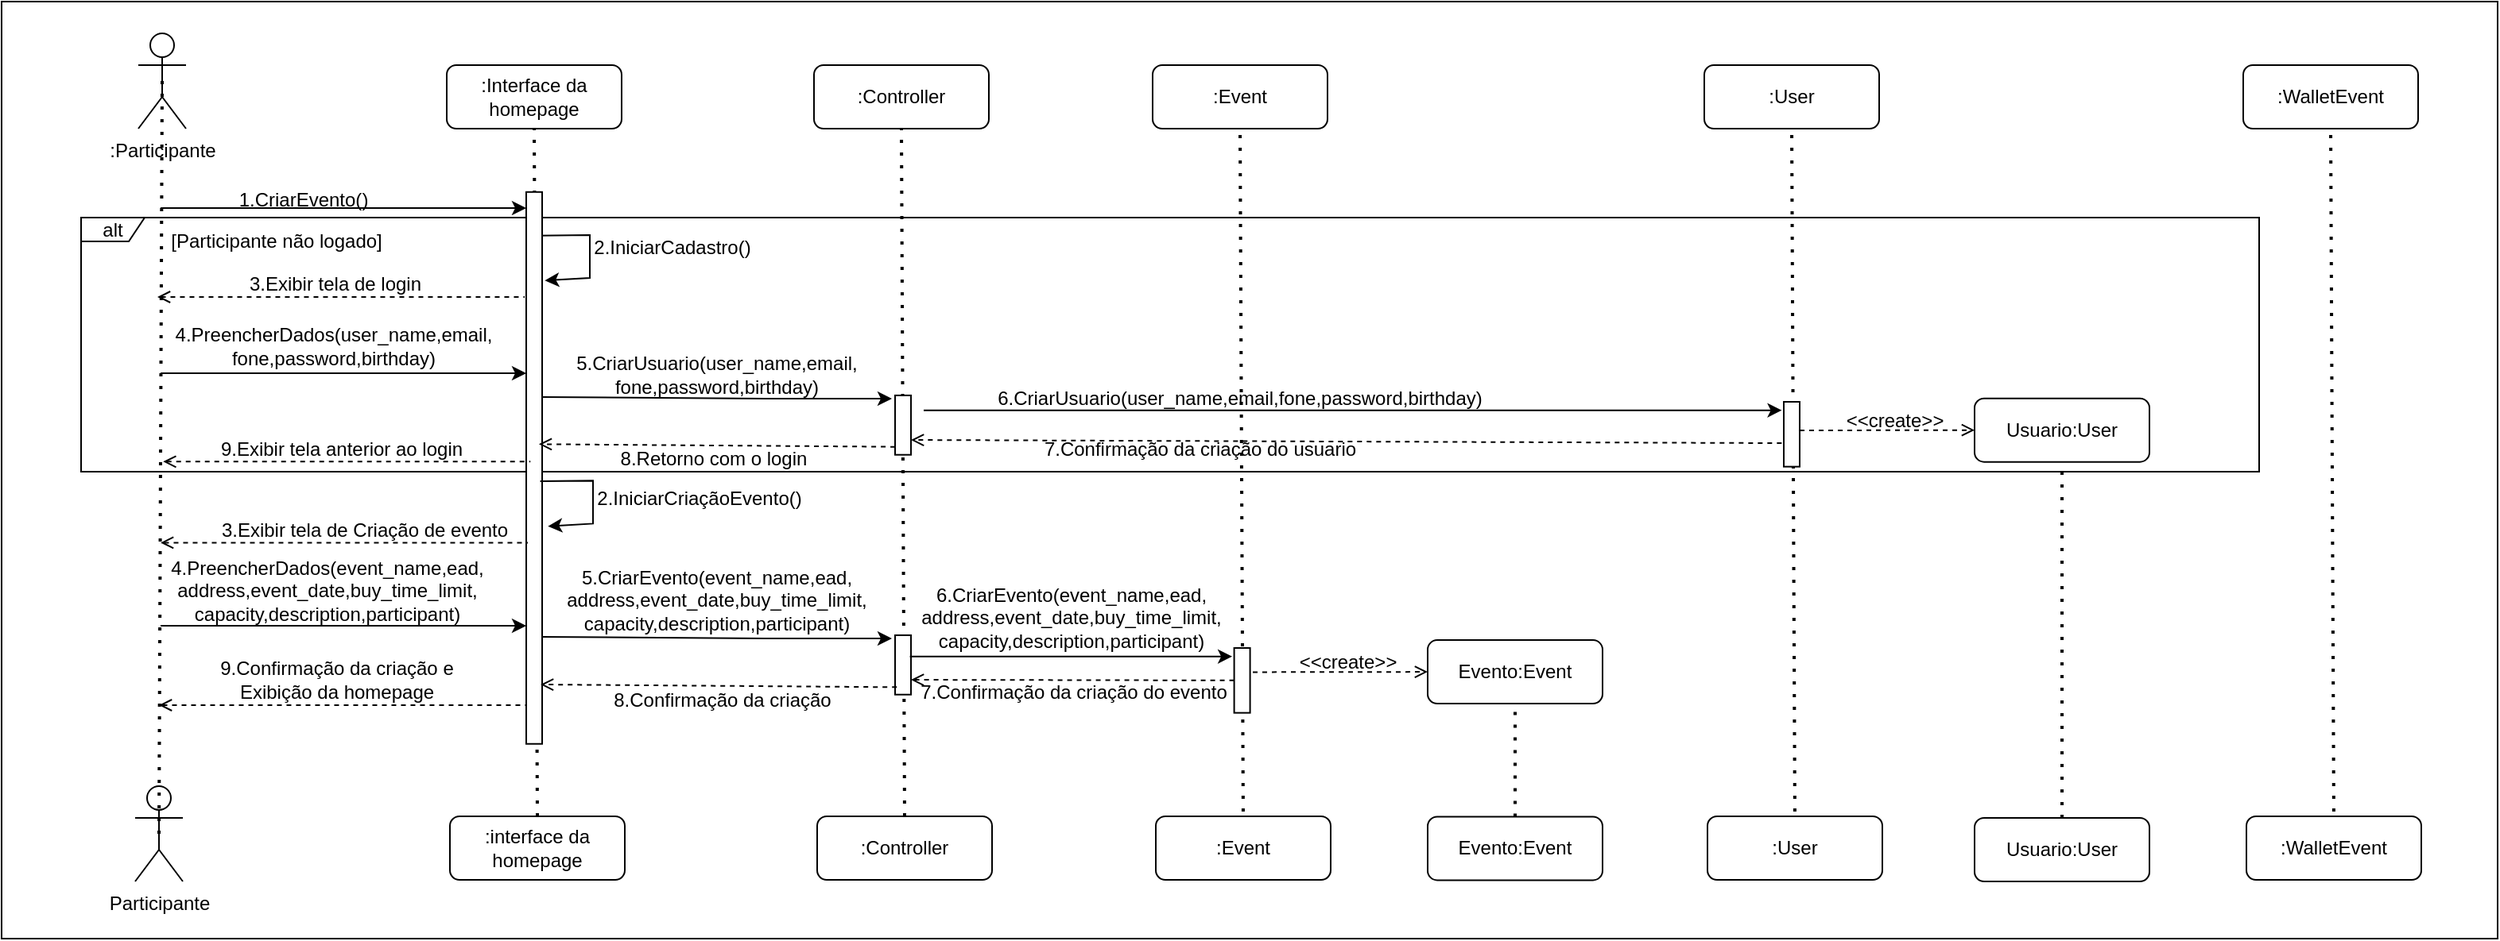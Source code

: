<mxfile version="28.2.3">
  <diagram name="Página-1" id="ZoH1qGiTkQQqBr2M1ZjS">
    <mxGraphModel dx="1924" dy="1782" grid="1" gridSize="10" guides="1" tooltips="1" connect="1" arrows="1" fold="1" page="1" pageScale="1" pageWidth="827" pageHeight="1169" math="0" shadow="0">
      <root>
        <mxCell id="0" />
        <mxCell id="1" parent="0" />
        <mxCell id="NlZe7WwoRSdF8i1WgA54-32" value="" style="rounded=0;whiteSpace=wrap;html=1;" vertex="1" parent="1">
          <mxGeometry x="-340" y="-10" width="1570" height="590" as="geometry" />
        </mxCell>
        <mxCell id="7PJYwHTWWEtQcOT2h8YD-6" value="" style="endArrow=none;dashed=1;html=1;dashPattern=1 3;strokeWidth=2;rounded=0;exitX=0.5;exitY=0;exitDx=0;exitDy=0;entryX=0.5;entryY=1;entryDx=0;entryDy=0;" parent="1" source="7PJYwHTWWEtQcOT2h8YD-3" target="7PJYwHTWWEtQcOT2h8YD-2" edge="1">
          <mxGeometry width="50" height="50" relative="1" as="geometry">
            <mxPoint x="20" y="460" as="sourcePoint" />
            <mxPoint x="70" y="410" as="targetPoint" />
          </mxGeometry>
        </mxCell>
        <mxCell id="7PJYwHTWWEtQcOT2h8YD-15" value="" style="rounded=0;whiteSpace=wrap;html=1;rotation=90;" parent="1" vertex="1">
          <mxGeometry x="-47.18" y="149.69" width="84.37" height="10" as="geometry" />
        </mxCell>
        <mxCell id="7PJYwHTWWEtQcOT2h8YD-14" value="" style="endArrow=none;dashed=1;html=1;dashPattern=1 3;strokeWidth=2;rounded=0;exitX=0.5;exitY=0;exitDx=0;exitDy=0;entryX=0.5;entryY=1;entryDx=0;entryDy=0;" parent="1" source="7PJYwHTWWEtQcOT2h8YD-13" target="7PJYwHTWWEtQcOT2h8YD-12" edge="1">
          <mxGeometry width="50" height="50" relative="1" as="geometry">
            <mxPoint x="250" y="460" as="sourcePoint" />
            <mxPoint x="300" y="410" as="targetPoint" />
          </mxGeometry>
        </mxCell>
        <mxCell id="7PJYwHTWWEtQcOT2h8YD-2" value=":Interface da homepage" style="rounded=1;whiteSpace=wrap;html=1;" parent="1" vertex="1">
          <mxGeometry x="-60" y="30" width="110" height="40" as="geometry" />
        </mxCell>
        <mxCell id="7PJYwHTWWEtQcOT2h8YD-3" value=":interface da homepage" style="rounded=1;whiteSpace=wrap;html=1;" parent="1" vertex="1">
          <mxGeometry x="-58" y="503" width="110" height="40" as="geometry" />
        </mxCell>
        <mxCell id="7PJYwHTWWEtQcOT2h8YD-7" value=":Participante" style="shape=umlActor;verticalLabelPosition=bottom;verticalAlign=top;html=1;outlineConnect=0;" parent="1" vertex="1">
          <mxGeometry x="-254" y="10" width="30" height="60" as="geometry" />
        </mxCell>
        <mxCell id="7PJYwHTWWEtQcOT2h8YD-8" value="Participante" style="shape=umlActor;verticalLabelPosition=bottom;verticalAlign=top;html=1;outlineConnect=0;" parent="1" vertex="1">
          <mxGeometry x="-256" y="484" width="30" height="60" as="geometry" />
        </mxCell>
        <mxCell id="7PJYwHTWWEtQcOT2h8YD-9" value="" style="endArrow=none;dashed=1;html=1;dashPattern=1 3;strokeWidth=2;rounded=0;exitX=0.5;exitY=0.5;exitDx=0;exitDy=0;exitPerimeter=0;entryX=0.5;entryY=0.5;entryDx=0;entryDy=0;entryPerimeter=0;" parent="1" source="7PJYwHTWWEtQcOT2h8YD-7" target="7PJYwHTWWEtQcOT2h8YD-8" edge="1">
          <mxGeometry width="50" height="50" relative="1" as="geometry">
            <mxPoint x="-174" y="390" as="sourcePoint" />
            <mxPoint x="-124" y="340" as="targetPoint" />
          </mxGeometry>
        </mxCell>
        <mxCell id="7PJYwHTWWEtQcOT2h8YD-11" value="1.CriarEvento(&lt;span style=&quot;color: light-dark(rgb(0, 0, 0), rgb(255, 255, 255)); background-color: transparent;&quot;&gt;)&lt;/span&gt;" style="text;html=1;align=center;verticalAlign=middle;whiteSpace=wrap;rounded=0;" parent="1" vertex="1">
          <mxGeometry x="-180" y="100" width="60" height="30" as="geometry" />
        </mxCell>
        <mxCell id="7PJYwHTWWEtQcOT2h8YD-12" value=":Controller" style="rounded=1;whiteSpace=wrap;html=1;" parent="1" vertex="1">
          <mxGeometry x="171" y="30" width="110" height="40" as="geometry" />
        </mxCell>
        <mxCell id="7PJYwHTWWEtQcOT2h8YD-13" value=":Controller" style="rounded=1;whiteSpace=wrap;html=1;" parent="1" vertex="1">
          <mxGeometry x="173" y="503" width="110" height="40" as="geometry" />
        </mxCell>
        <mxCell id="7PJYwHTWWEtQcOT2h8YD-10" value="" style="endArrow=classic;html=1;rounded=0;" parent="1" edge="1">
          <mxGeometry width="50" height="50" relative="1" as="geometry">
            <mxPoint x="-240" y="120" as="sourcePoint" />
            <mxPoint x="-10" y="120" as="targetPoint" />
          </mxGeometry>
        </mxCell>
        <mxCell id="7PJYwHTWWEtQcOT2h8YD-39" value="" style="endArrow=none;dashed=1;html=1;dashPattern=1 3;strokeWidth=2;rounded=0;exitX=0.5;exitY=0.125;exitDx=0;exitDy=0;entryX=0.5;entryY=1;entryDx=0;entryDy=0;exitPerimeter=0;" parent="1" source="7PJYwHTWWEtQcOT2h8YD-42" edge="1">
          <mxGeometry width="50" height="50" relative="1" as="geometry">
            <mxPoint x="441" y="814" as="sourcePoint" />
            <mxPoint x="439" y="69" as="targetPoint" />
          </mxGeometry>
        </mxCell>
        <mxCell id="7PJYwHTWWEtQcOT2h8YD-41" value=":Event" style="rounded=1;whiteSpace=wrap;html=1;" parent="1" vertex="1">
          <mxGeometry x="384" y="30" width="110" height="40" as="geometry" />
        </mxCell>
        <mxCell id="7PJYwHTWWEtQcOT2h8YD-42" value=":Event" style="rounded=1;whiteSpace=wrap;html=1;" parent="1" vertex="1">
          <mxGeometry x="386" y="503" width="110" height="40" as="geometry" />
        </mxCell>
        <mxCell id="7PJYwHTWWEtQcOT2h8YD-66" value="" style="rounded=0;whiteSpace=wrap;html=1;rotation=90;" parent="1" vertex="1">
          <mxGeometry x="-89.8" y="190.31" width="169.59" height="10" as="geometry" />
        </mxCell>
        <mxCell id="7PJYwHTWWEtQcOT2h8YD-73" value="alt" style="shape=umlFrame;whiteSpace=wrap;html=1;pointerEvents=0;width=40;height=15;" parent="1" vertex="1">
          <mxGeometry x="-290" y="126" width="1370" height="160" as="geometry" />
        </mxCell>
        <mxCell id="7PJYwHTWWEtQcOT2h8YD-75" value="[Participante não logado]" style="text;html=1;align=center;verticalAlign=middle;whiteSpace=wrap;rounded=0;" parent="1" vertex="1">
          <mxGeometry x="-247" y="126.37" width="160" height="30" as="geometry" />
        </mxCell>
        <mxCell id="7PJYwHTWWEtQcOT2h8YD-93" value="" style="endArrow=classic;html=1;rounded=0;exitX=0.708;exitY=0.32;exitDx=0;exitDy=0;exitPerimeter=0;entryX=0.381;entryY=-0.166;entryDx=0;entryDy=0;entryPerimeter=0;" parent="1" edge="1">
          <mxGeometry width="50" height="50" relative="1" as="geometry">
            <mxPoint x="-3.2" y="137.369" as="sourcePoint" />
            <mxPoint x="1.665" y="165.639" as="targetPoint" />
            <Array as="points">
              <mxPoint x="30" y="137" />
              <mxPoint x="30" y="164" />
            </Array>
          </mxGeometry>
        </mxCell>
        <mxCell id="7PJYwHTWWEtQcOT2h8YD-91" value="" style="rounded=0;whiteSpace=wrap;html=1;rotation=90;" parent="1" vertex="1">
          <mxGeometry x="-178.73" y="278.64" width="347.48" height="10" as="geometry" />
        </mxCell>
        <mxCell id="7PJYwHTWWEtQcOT2h8YD-92" value="2.IniciarCadastro&lt;span style=&quot;background-color: transparent; color: light-dark(rgb(0, 0, 0), rgb(255, 255, 255));&quot;&gt;(&lt;/span&gt;&lt;span style=&quot;background-color: transparent; color: light-dark(rgb(0, 0, 0), rgb(255, 255, 255));&quot;&gt;)&lt;/span&gt;" style="text;html=1;align=center;verticalAlign=middle;whiteSpace=wrap;rounded=0;" parent="1" vertex="1">
          <mxGeometry x="52" y="135.31" width="60" height="20" as="geometry" />
        </mxCell>
        <mxCell id="7PJYwHTWWEtQcOT2h8YD-94" value="" style="rounded=0;whiteSpace=wrap;html=1;rotation=90;" parent="1" vertex="1">
          <mxGeometry x="208.31" y="251.66" width="37.4" height="10" as="geometry" />
        </mxCell>
        <mxCell id="7PJYwHTWWEtQcOT2h8YD-103" value="" style="endArrow=none;dashed=1;html=1;strokeWidth=1;rounded=0;entryX=0.942;entryY=0.931;entryDx=0;entryDy=0;entryPerimeter=0;endFill=0;startArrow=open;startFill=0;" parent="1" edge="1">
          <mxGeometry width="50" height="50" relative="1" as="geometry">
            <mxPoint x="-242" y="176" as="sourcePoint" />
            <mxPoint x="-11" y="176" as="targetPoint" />
          </mxGeometry>
        </mxCell>
        <mxCell id="7PJYwHTWWEtQcOT2h8YD-104" value="&lt;span style=&quot;background-color: transparent; color: light-dark(rgb(0, 0, 0), rgb(255, 255, 255));&quot;&gt;3.Exibir tela de login&lt;/span&gt;" style="text;html=1;align=center;verticalAlign=middle;whiteSpace=wrap;rounded=0;" parent="1" vertex="1">
          <mxGeometry x="-215" y="148" width="170" height="40" as="geometry" />
        </mxCell>
        <mxCell id="7PJYwHTWWEtQcOT2h8YD-105" value="" style="endArrow=classic;html=1;rounded=0;" parent="1" edge="1">
          <mxGeometry width="50" height="50" relative="1" as="geometry">
            <mxPoint x="-240" y="224" as="sourcePoint" />
            <mxPoint x="-10" y="224" as="targetPoint" />
          </mxGeometry>
        </mxCell>
        <mxCell id="7PJYwHTWWEtQcOT2h8YD-106" value="4.PreencherDados(user_name,email,&lt;br&gt;fone,password,birthday)" style="text;html=1;align=center;verticalAlign=middle;whiteSpace=wrap;rounded=0;" parent="1" vertex="1">
          <mxGeometry x="-156" y="181" width="50" height="51" as="geometry" />
        </mxCell>
        <mxCell id="7PJYwHTWWEtQcOT2h8YD-108" value="5.CriarUsuario&lt;span style=&quot;background-color: transparent; color: light-dark(rgb(0, 0, 0), rgb(255, 255, 255));&quot;&gt;(&lt;/span&gt;user_name,email,&lt;br&gt;fone,password,birthday&lt;span style=&quot;background-color: transparent; color: light-dark(rgb(0, 0, 0), rgb(255, 255, 255));&quot;&gt;)&lt;/span&gt;" style="text;html=1;align=center;verticalAlign=middle;whiteSpace=wrap;rounded=0;" parent="1" vertex="1">
          <mxGeometry x="80" y="210" width="60" height="30" as="geometry" />
        </mxCell>
        <mxCell id="7PJYwHTWWEtQcOT2h8YD-109" value="" style="endArrow=classic;html=1;rounded=0;exitX=0.194;exitY=-0.034;exitDx=0;exitDy=0;exitPerimeter=0;" parent="1" edge="1">
          <mxGeometry width="50" height="50" relative="1" as="geometry">
            <mxPoint y="239" as="sourcePoint" />
            <mxPoint x="220" y="240" as="targetPoint" />
            <Array as="points">
              <mxPoint x="140" y="240" />
            </Array>
          </mxGeometry>
        </mxCell>
        <mxCell id="7PJYwHTWWEtQcOT2h8YD-112" value="" style="endArrow=none;dashed=1;html=1;dashPattern=1 3;strokeWidth=2;rounded=0;exitX=0.5;exitY=0.125;exitDx=0;exitDy=0;entryX=0.5;entryY=1;entryDx=0;entryDy=0;exitPerimeter=0;" parent="1" source="7PJYwHTWWEtQcOT2h8YD-114" edge="1">
          <mxGeometry width="50" height="50" relative="1" as="geometry">
            <mxPoint x="788" y="814" as="sourcePoint" />
            <mxPoint x="786" y="69" as="targetPoint" />
          </mxGeometry>
        </mxCell>
        <mxCell id="7PJYwHTWWEtQcOT2h8YD-113" value=":User" style="rounded=1;whiteSpace=wrap;html=1;" parent="1" vertex="1">
          <mxGeometry x="731" y="30" width="110" height="40" as="geometry" />
        </mxCell>
        <mxCell id="7PJYwHTWWEtQcOT2h8YD-114" value=":User" style="rounded=1;whiteSpace=wrap;html=1;" parent="1" vertex="1">
          <mxGeometry x="733" y="503" width="110" height="40" as="geometry" />
        </mxCell>
        <mxCell id="7PJYwHTWWEtQcOT2h8YD-115" value="" style="rounded=0;whiteSpace=wrap;html=1;rotation=90;" parent="1" vertex="1">
          <mxGeometry x="765.58" y="257.42" width="40.83" height="10" as="geometry" />
        </mxCell>
        <mxCell id="7PJYwHTWWEtQcOT2h8YD-117" value="6.CriarUsuario&lt;span style=&quot;color: light-dark(rgb(0, 0, 0), rgb(255, 255, 255)); background-color: transparent;&quot;&gt;(&lt;/span&gt;user_name,email,fone,password,birthday&lt;span style=&quot;color: light-dark(rgb(0, 0, 0), rgb(255, 255, 255)); background-color: transparent;&quot;&gt;)&lt;/span&gt;" style="text;html=1;align=center;verticalAlign=middle;whiteSpace=wrap;rounded=0;" parent="1" vertex="1">
          <mxGeometry x="295" y="225" width="288" height="30" as="geometry" />
        </mxCell>
        <mxCell id="7PJYwHTWWEtQcOT2h8YD-118" value="" style="endArrow=classic;html=1;rounded=0;exitX=0.194;exitY=-0.034;exitDx=0;exitDy=0;exitPerimeter=0;entryX=0.131;entryY=1.123;entryDx=0;entryDy=0;entryPerimeter=0;" parent="1" target="7PJYwHTWWEtQcOT2h8YD-115" edge="1">
          <mxGeometry width="50" height="50" relative="1" as="geometry">
            <mxPoint x="240" y="247.39" as="sourcePoint" />
            <mxPoint x="630" y="252" as="targetPoint" />
            <Array as="points" />
          </mxGeometry>
        </mxCell>
        <mxCell id="7PJYwHTWWEtQcOT2h8YD-119" value="" style="endArrow=open;dashed=1;html=1;rounded=0;endFill=0;strokeWidth=1;strokeColor=default;entryX=0;entryY=0.5;entryDx=0;entryDy=0;" parent="1" target="7PJYwHTWWEtQcOT2h8YD-124" edge="1">
          <mxGeometry width="50" height="50" relative="1" as="geometry">
            <mxPoint x="791" y="260" as="sourcePoint" />
            <mxPoint x="911" y="260" as="targetPoint" />
          </mxGeometry>
        </mxCell>
        <mxCell id="7PJYwHTWWEtQcOT2h8YD-121" value="&amp;lt;&amp;lt;create&amp;gt;&amp;gt;" style="text;html=1;align=center;verticalAlign=middle;whiteSpace=wrap;rounded=0;" parent="1" vertex="1">
          <mxGeometry x="821" y="238.79" width="60" height="30" as="geometry" />
        </mxCell>
        <mxCell id="7PJYwHTWWEtQcOT2h8YD-124" value="Usuario:User" style="rounded=1;whiteSpace=wrap;html=1;" parent="1" vertex="1">
          <mxGeometry x="901" y="239.83" width="110" height="40" as="geometry" />
        </mxCell>
        <mxCell id="7PJYwHTWWEtQcOT2h8YD-125" value="Usuario:User" style="rounded=1;whiteSpace=wrap;html=1;" parent="1" vertex="1">
          <mxGeometry x="901" y="504" width="110" height="40" as="geometry" />
        </mxCell>
        <mxCell id="7PJYwHTWWEtQcOT2h8YD-126" value="" style="endArrow=none;dashed=1;html=1;dashPattern=1 3;strokeWidth=2;rounded=0;exitX=0.5;exitY=0;exitDx=0;exitDy=0;" parent="1" source="7PJYwHTWWEtQcOT2h8YD-125" target="7PJYwHTWWEtQcOT2h8YD-124" edge="1">
          <mxGeometry width="50" height="50" relative="1" as="geometry">
            <mxPoint x="961" y="1428.857" as="sourcePoint" />
            <mxPoint x="961" y="600" as="targetPoint" />
          </mxGeometry>
        </mxCell>
        <mxCell id="7PJYwHTWWEtQcOT2h8YD-128" value="" style="endArrow=open;dashed=1;html=1;rounded=0;entryX=0.75;entryY=0;entryDx=0;entryDy=0;exitX=0.637;exitY=1.133;exitDx=0;exitDy=0;exitPerimeter=0;startArrow=none;startFill=0;endFill=0;" parent="1" source="7PJYwHTWWEtQcOT2h8YD-115" target="7PJYwHTWWEtQcOT2h8YD-94" edge="1">
          <mxGeometry width="50" height="50" relative="1" as="geometry">
            <mxPoint x="690" y="150" as="sourcePoint" />
            <mxPoint x="380" y="170" as="targetPoint" />
          </mxGeometry>
        </mxCell>
        <mxCell id="7PJYwHTWWEtQcOT2h8YD-129" value="7.Confirmação da criação do usuario" style="text;html=1;align=center;verticalAlign=middle;whiteSpace=wrap;rounded=0;" parent="1" vertex="1">
          <mxGeometry x="270" y="257.42" width="288" height="30" as="geometry" />
        </mxCell>
        <mxCell id="7PJYwHTWWEtQcOT2h8YD-137" value="" style="endArrow=open;html=1;rounded=0;exitX=0.36;exitY=0.79;exitDx=0;exitDy=0;exitPerimeter=0;endFill=0;dashed=1;" parent="1" edge="1">
          <mxGeometry width="50" height="50" relative="1" as="geometry">
            <mxPoint x="222.05" y="270.34" as="sourcePoint" />
            <mxPoint x="-2.05" y="268.66" as="targetPoint" />
            <Array as="points" />
          </mxGeometry>
        </mxCell>
        <mxCell id="7PJYwHTWWEtQcOT2h8YD-138" value="8.Retorno com o login" style="text;html=1;align=center;verticalAlign=middle;whiteSpace=wrap;rounded=0;" parent="1" vertex="1">
          <mxGeometry x="17.95" y="262.66" width="180" height="30" as="geometry" />
        </mxCell>
        <mxCell id="7PJYwHTWWEtQcOT2h8YD-139" value="" style="endArrow=none;dashed=1;html=1;strokeWidth=1;rounded=0;entryX=0.942;entryY=0.931;entryDx=0;entryDy=0;entryPerimeter=0;endFill=0;startArrow=open;startFill=0;" parent="1" edge="1">
          <mxGeometry width="50" height="50" relative="1" as="geometry">
            <mxPoint x="-238.37" y="279.66" as="sourcePoint" />
            <mxPoint x="-7.37" y="279.66" as="targetPoint" />
          </mxGeometry>
        </mxCell>
        <mxCell id="7PJYwHTWWEtQcOT2h8YD-140" value="&lt;span style=&quot;background-color: transparent; color: light-dark(rgb(0, 0, 0), rgb(255, 255, 255));&quot;&gt;9.Exibir tela anterior ao login&lt;/span&gt;" style="text;html=1;align=center;verticalAlign=middle;whiteSpace=wrap;rounded=0;" parent="1" vertex="1">
          <mxGeometry x="-211.37" y="251.66" width="170" height="40" as="geometry" />
        </mxCell>
        <mxCell id="7PJYwHTWWEtQcOT2h8YD-187" value="" style="endArrow=none;dashed=1;html=1;dashPattern=1 3;strokeWidth=2;rounded=0;exitX=0.5;exitY=0.125;exitDx=0;exitDy=0;entryX=0.5;entryY=1;entryDx=0;entryDy=0;exitPerimeter=0;" parent="1" source="7PJYwHTWWEtQcOT2h8YD-189" edge="1">
          <mxGeometry width="50" height="50" relative="1" as="geometry">
            <mxPoint x="1127" y="814" as="sourcePoint" />
            <mxPoint x="1125" y="69" as="targetPoint" />
          </mxGeometry>
        </mxCell>
        <mxCell id="7PJYwHTWWEtQcOT2h8YD-188" value=":WalletEvent" style="rounded=1;whiteSpace=wrap;html=1;" parent="1" vertex="1">
          <mxGeometry x="1070" y="30" width="110" height="40" as="geometry" />
        </mxCell>
        <mxCell id="7PJYwHTWWEtQcOT2h8YD-189" value=":WalletEvent" style="rounded=1;whiteSpace=wrap;html=1;" parent="1" vertex="1">
          <mxGeometry x="1072" y="503" width="110" height="40" as="geometry" />
        </mxCell>
        <mxCell id="NlZe7WwoRSdF8i1WgA54-3" value="" style="endArrow=classic;html=1;rounded=0;exitX=0.708;exitY=0.32;exitDx=0;exitDy=0;exitPerimeter=0;entryX=0.381;entryY=-0.166;entryDx=0;entryDy=0;entryPerimeter=0;" edge="1" parent="1">
          <mxGeometry width="50" height="50" relative="1" as="geometry">
            <mxPoint x="-1.2" y="292.059" as="sourcePoint" />
            <mxPoint x="3.665" y="320.329" as="targetPoint" />
            <Array as="points">
              <mxPoint x="32" y="291.69" />
              <mxPoint x="32" y="318.69" />
            </Array>
          </mxGeometry>
        </mxCell>
        <mxCell id="NlZe7WwoRSdF8i1WgA54-4" value="2.IniciarCriaçãoEvento&lt;span style=&quot;background-color: transparent; color: light-dark(rgb(0, 0, 0), rgb(255, 255, 255));&quot;&gt;(&lt;/span&gt;&lt;span style=&quot;background-color: transparent; color: light-dark(rgb(0, 0, 0), rgb(255, 255, 255));&quot;&gt;)&lt;/span&gt;" style="text;html=1;align=center;verticalAlign=middle;whiteSpace=wrap;rounded=0;" vertex="1" parent="1">
          <mxGeometry x="69" y="293" width="60" height="20" as="geometry" />
        </mxCell>
        <mxCell id="NlZe7WwoRSdF8i1WgA54-5" value="" style="endArrow=none;dashed=1;html=1;strokeWidth=1;rounded=0;entryX=0.942;entryY=0.931;entryDx=0;entryDy=0;entryPerimeter=0;endFill=0;startArrow=open;startFill=0;" edge="1" parent="1">
          <mxGeometry width="50" height="50" relative="1" as="geometry">
            <mxPoint x="-240" y="330.69" as="sourcePoint" />
            <mxPoint x="-9" y="330.69" as="targetPoint" />
          </mxGeometry>
        </mxCell>
        <mxCell id="NlZe7WwoRSdF8i1WgA54-6" value="&lt;span style=&quot;background-color: transparent; color: light-dark(rgb(0, 0, 0), rgb(255, 255, 255));&quot;&gt;3.Exibir tela de Criação de evento&lt;/span&gt;" style="text;html=1;align=center;verticalAlign=middle;whiteSpace=wrap;rounded=0;" vertex="1" parent="1">
          <mxGeometry x="-213" y="302.69" width="203" height="40" as="geometry" />
        </mxCell>
        <mxCell id="NlZe7WwoRSdF8i1WgA54-7" value="" style="endArrow=classic;html=1;rounded=0;" edge="1" parent="1">
          <mxGeometry width="50" height="50" relative="1" as="geometry">
            <mxPoint x="-240" y="383" as="sourcePoint" />
            <mxPoint x="-10" y="383" as="targetPoint" />
          </mxGeometry>
        </mxCell>
        <mxCell id="NlZe7WwoRSdF8i1WgA54-8" value="4.PreencherDados(event_name,ead, address,event_date,buy_time_limit, capacity,description,participant)" style="text;html=1;align=center;verticalAlign=middle;whiteSpace=wrap;rounded=0;" vertex="1" parent="1">
          <mxGeometry x="-260" y="321" width="250" height="80" as="geometry" />
        </mxCell>
        <mxCell id="NlZe7WwoRSdF8i1WgA54-9" value="" style="rounded=0;whiteSpace=wrap;html=1;rotation=90;" vertex="1" parent="1">
          <mxGeometry x="208.31" y="402.66" width="37.4" height="10" as="geometry" />
        </mxCell>
        <mxCell id="NlZe7WwoRSdF8i1WgA54-10" value="5.CriarEvento&lt;span style=&quot;background-color: transparent; color: light-dark(rgb(0, 0, 0), rgb(255, 255, 255));&quot;&gt;(&lt;/span&gt;event_name,ead, address,event_date,buy_time_limit, capacity,description,participant)" style="text;html=1;align=center;verticalAlign=middle;whiteSpace=wrap;rounded=0;" vertex="1" parent="1">
          <mxGeometry x="80" y="352" width="60" height="30" as="geometry" />
        </mxCell>
        <mxCell id="NlZe7WwoRSdF8i1WgA54-11" value="" style="endArrow=classic;html=1;rounded=0;exitX=0.194;exitY=-0.034;exitDx=0;exitDy=0;exitPerimeter=0;" edge="1" parent="1">
          <mxGeometry width="50" height="50" relative="1" as="geometry">
            <mxPoint y="390" as="sourcePoint" />
            <mxPoint x="220" y="391" as="targetPoint" />
            <Array as="points">
              <mxPoint x="140" y="391" />
            </Array>
          </mxGeometry>
        </mxCell>
        <mxCell id="NlZe7WwoRSdF8i1WgA54-13" value="" style="rounded=0;whiteSpace=wrap;html=1;rotation=90;" vertex="1" parent="1">
          <mxGeometry x="419.88" y="412.42" width="40.83" height="10" as="geometry" />
        </mxCell>
        <mxCell id="NlZe7WwoRSdF8i1WgA54-14" value="6.CriarEvento&lt;span style=&quot;background-color: transparent;&quot;&gt;(&lt;/span&gt;event_name,ead, address,event_date,buy_time_limit, capacity,description,participant)" style="text;html=1;align=center;verticalAlign=middle;whiteSpace=wrap;rounded=0;" vertex="1" parent="1">
          <mxGeometry x="189.3" y="363" width="288" height="30" as="geometry" />
        </mxCell>
        <mxCell id="NlZe7WwoRSdF8i1WgA54-15" value="" style="endArrow=classic;html=1;rounded=0;exitX=0.194;exitY=-0.034;exitDx=0;exitDy=0;exitPerimeter=0;entryX=0.131;entryY=1.123;entryDx=0;entryDy=0;entryPerimeter=0;" edge="1" parent="1" target="NlZe7WwoRSdF8i1WgA54-13">
          <mxGeometry width="50" height="50" relative="1" as="geometry">
            <mxPoint x="231.3" y="402.39" as="sourcePoint" />
            <mxPoint x="621.3" y="407" as="targetPoint" />
            <Array as="points" />
          </mxGeometry>
        </mxCell>
        <mxCell id="NlZe7WwoRSdF8i1WgA54-19" value="" style="endArrow=open;dashed=1;html=1;rounded=0;endFill=0;strokeWidth=1;strokeColor=default;entryX=0;entryY=0.5;entryDx=0;entryDy=0;" edge="1" parent="1" target="NlZe7WwoRSdF8i1WgA54-21">
          <mxGeometry width="50" height="50" relative="1" as="geometry">
            <mxPoint x="447" y="412.21" as="sourcePoint" />
            <mxPoint x="567" y="412.21" as="targetPoint" />
          </mxGeometry>
        </mxCell>
        <mxCell id="NlZe7WwoRSdF8i1WgA54-20" value="&amp;lt;&amp;lt;create&amp;gt;&amp;gt;" style="text;html=1;align=center;verticalAlign=middle;whiteSpace=wrap;rounded=0;" vertex="1" parent="1">
          <mxGeometry x="477" y="391" width="60" height="30" as="geometry" />
        </mxCell>
        <mxCell id="NlZe7WwoRSdF8i1WgA54-21" value="Evento:Event" style="rounded=1;whiteSpace=wrap;html=1;" vertex="1" parent="1">
          <mxGeometry x="557" y="392.04" width="110" height="40" as="geometry" />
        </mxCell>
        <mxCell id="NlZe7WwoRSdF8i1WgA54-22" value="Evento:Event" style="rounded=1;whiteSpace=wrap;html=1;" vertex="1" parent="1">
          <mxGeometry x="557" y="503.21" width="110" height="40" as="geometry" />
        </mxCell>
        <mxCell id="NlZe7WwoRSdF8i1WgA54-23" value="" style="endArrow=none;dashed=1;html=1;dashPattern=1 3;strokeWidth=2;rounded=0;exitX=0.5;exitY=0;exitDx=0;exitDy=0;" edge="1" parent="1" source="NlZe7WwoRSdF8i1WgA54-22" target="NlZe7WwoRSdF8i1WgA54-21">
          <mxGeometry width="50" height="50" relative="1" as="geometry">
            <mxPoint x="617" y="1581.067" as="sourcePoint" />
            <mxPoint x="617" y="752.21" as="targetPoint" />
          </mxGeometry>
        </mxCell>
        <mxCell id="NlZe7WwoRSdF8i1WgA54-26" value="" style="endArrow=open;dashed=1;html=1;rounded=0;entryX=0.75;entryY=0;entryDx=0;entryDy=0;startArrow=none;startFill=0;endFill=0;exitX=0.5;exitY=1;exitDx=0;exitDy=0;" edge="1" parent="1" source="NlZe7WwoRSdF8i1WgA54-13" target="NlZe7WwoRSdF8i1WgA54-9">
          <mxGeometry width="50" height="50" relative="1" as="geometry">
            <mxPoint x="736.37" y="421.34" as="sourcePoint" />
            <mxPoint x="229.37" y="419.34" as="targetPoint" />
          </mxGeometry>
        </mxCell>
        <mxCell id="NlZe7WwoRSdF8i1WgA54-27" value="7.Confirmação da criação do evento" style="text;html=1;align=center;verticalAlign=middle;whiteSpace=wrap;rounded=0;" vertex="1" parent="1">
          <mxGeometry x="227.99" y="410" width="212.63" height="30" as="geometry" />
        </mxCell>
        <mxCell id="NlZe7WwoRSdF8i1WgA54-28" value="8.Confirmação da criação" style="text;html=1;align=center;verticalAlign=middle;whiteSpace=wrap;rounded=0;" vertex="1" parent="1">
          <mxGeometry x="6.32" y="415" width="214.68" height="30" as="geometry" />
        </mxCell>
        <mxCell id="NlZe7WwoRSdF8i1WgA54-29" value="" style="endArrow=none;dashed=1;html=1;strokeWidth=1;rounded=0;entryX=0.942;entryY=0.931;entryDx=0;entryDy=0;entryPerimeter=0;endFill=0;startArrow=open;startFill=0;" edge="1" parent="1">
          <mxGeometry width="50" height="50" relative="1" as="geometry">
            <mxPoint x="-241" y="433" as="sourcePoint" />
            <mxPoint x="-10" y="433" as="targetPoint" />
          </mxGeometry>
        </mxCell>
        <mxCell id="NlZe7WwoRSdF8i1WgA54-30" value="&lt;span style=&quot;background-color: transparent; color: light-dark(rgb(0, 0, 0), rgb(255, 255, 255));&quot;&gt;9.Confirmação da criação&amp;nbsp;e Exibição&amp;nbsp;da homepage&lt;/span&gt;" style="text;html=1;align=center;verticalAlign=middle;whiteSpace=wrap;rounded=0;" vertex="1" parent="1">
          <mxGeometry x="-214" y="397" width="170" height="40" as="geometry" />
        </mxCell>
        <mxCell id="NlZe7WwoRSdF8i1WgA54-31" value="" style="endArrow=open;html=1;rounded=0;exitX=0.36;exitY=0.79;exitDx=0;exitDy=0;exitPerimeter=0;endFill=0;dashed=1;" edge="1" parent="1">
          <mxGeometry width="50" height="50" relative="1" as="geometry">
            <mxPoint x="223.1" y="421.68" as="sourcePoint" />
            <mxPoint x="-1" y="420" as="targetPoint" />
            <Array as="points" />
          </mxGeometry>
        </mxCell>
      </root>
    </mxGraphModel>
  </diagram>
</mxfile>
